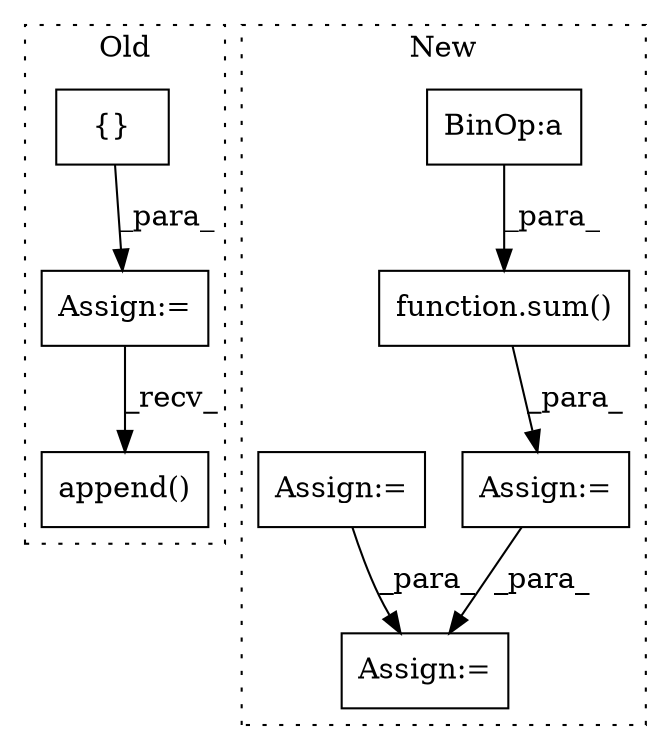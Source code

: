 digraph G {
subgraph cluster0 {
1 [label="append()" a="75" s="1748,1768" l="15,1" shape="box"];
3 [label="{}" a="59" s="1716,1716" l="2,1" shape="box"];
4 [label="Assign:=" a="68" s="1713" l="3" shape="box"];
label = "Old";
style="dotted";
}
subgraph cluster1 {
2 [label="function.sum()" a="75" s="2045,2068" l="4,1" shape="box"];
5 [label="Assign:=" a="68" s="2042" l="3" shape="box"];
6 [label="Assign:=" a="68" s="2090" l="3" shape="box"];
7 [label="BinOp:a" a="82" s="2064" l="1" shape="box"];
8 [label="Assign:=" a="68" s="1994" l="3" shape="box"];
label = "New";
style="dotted";
}
2 -> 5 [label="_para_"];
3 -> 4 [label="_para_"];
4 -> 1 [label="_recv_"];
5 -> 6 [label="_para_"];
7 -> 2 [label="_para_"];
8 -> 6 [label="_para_"];
}